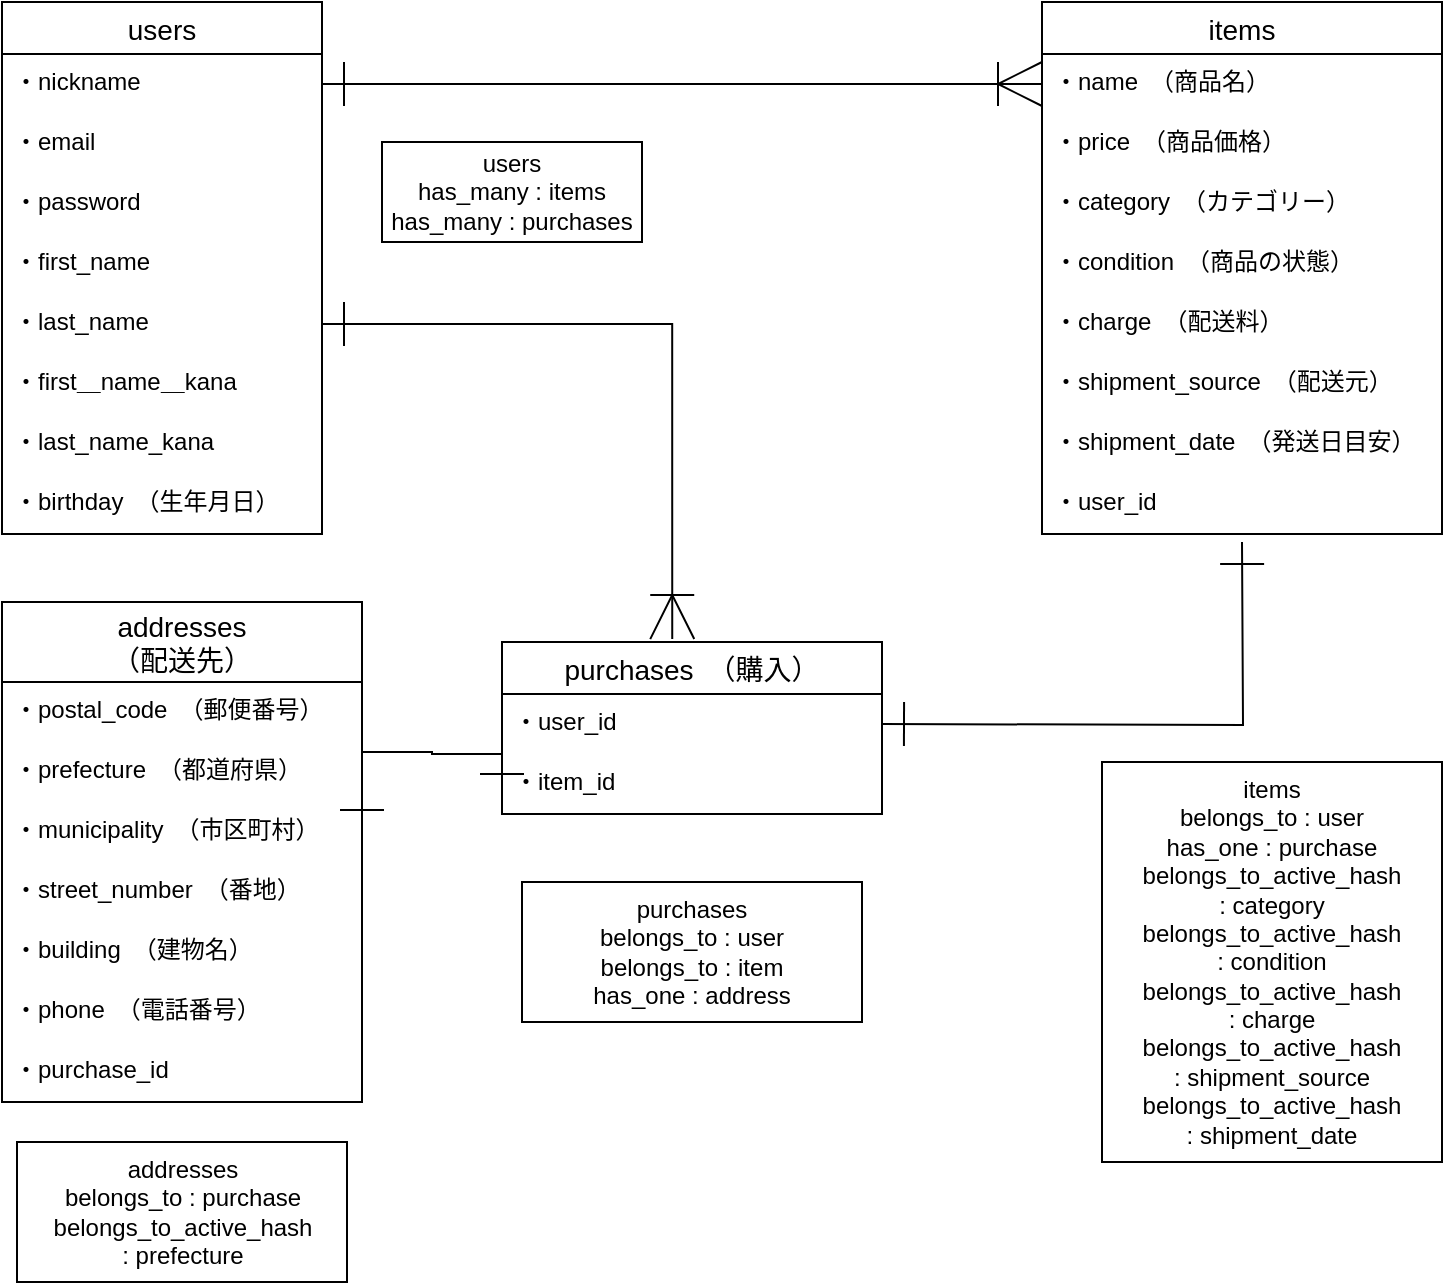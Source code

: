 <mxfile version="13.6.5">
    <diagram id="gNGeRhtpiaK9iOAoSayU" name="ページ1">
        <mxGraphModel dx="442" dy="680" grid="1" gridSize="10" guides="1" tooltips="1" connect="1" arrows="1" fold="1" page="1" pageScale="1" pageWidth="827" pageHeight="1169" math="0" shadow="0">
            <root>
                <mxCell id="0"/>
                <mxCell id="1" parent="0"/>
                <mxCell id="aeNzkKNMsiAdxfWZc97W-43" value="items" style="swimlane;fontStyle=0;childLayout=stackLayout;horizontal=1;startSize=26;horizontalStack=0;resizeParent=1;resizeParentMax=0;resizeLast=0;collapsible=1;marginBottom=0;align=center;fontSize=14;rounded=0;" parent="1" vertex="1">
                    <mxGeometry x="560" y="20" width="200" height="266" as="geometry"/>
                </mxCell>
                <mxCell id="aeNzkKNMsiAdxfWZc97W-44" value="・name　（商品名）" style="text;strokeColor=none;fillColor=none;spacingLeft=4;spacingRight=4;overflow=hidden;rotatable=0;points=[[0,0.5],[1,0.5]];portConstraint=eastwest;fontSize=12;" parent="aeNzkKNMsiAdxfWZc97W-43" vertex="1">
                    <mxGeometry y="26" width="200" height="30" as="geometry"/>
                </mxCell>
                <mxCell id="aeNzkKNMsiAdxfWZc97W-45" value="・price　（商品価格）" style="text;strokeColor=none;fillColor=none;spacingLeft=4;spacingRight=4;overflow=hidden;rotatable=0;points=[[0,0.5],[1,0.5]];portConstraint=eastwest;fontSize=12;" parent="aeNzkKNMsiAdxfWZc97W-43" vertex="1">
                    <mxGeometry y="56" width="200" height="30" as="geometry"/>
                </mxCell>
                <mxCell id="aeNzkKNMsiAdxfWZc97W-47" value="・category　（カテゴリー）" style="text;strokeColor=none;fillColor=none;spacingLeft=4;spacingRight=4;overflow=hidden;rotatable=0;points=[[0,0.5],[1,0.5]];portConstraint=eastwest;fontSize=12;" parent="aeNzkKNMsiAdxfWZc97W-43" vertex="1">
                    <mxGeometry y="86" width="200" height="30" as="geometry"/>
                </mxCell>
                <mxCell id="aeNzkKNMsiAdxfWZc97W-49" value="・condition　（商品の状態）" style="text;strokeColor=none;fillColor=none;spacingLeft=4;spacingRight=4;overflow=hidden;rotatable=0;points=[[0,0.5],[1,0.5]];portConstraint=eastwest;fontSize=12;" parent="aeNzkKNMsiAdxfWZc97W-43" vertex="1">
                    <mxGeometry y="116" width="200" height="30" as="geometry"/>
                </mxCell>
                <mxCell id="aeNzkKNMsiAdxfWZc97W-50" value="・charge　（配送料）" style="text;strokeColor=none;fillColor=none;spacingLeft=4;spacingRight=4;overflow=hidden;rotatable=0;points=[[0,0.5],[1,0.5]];portConstraint=eastwest;fontSize=12;" parent="aeNzkKNMsiAdxfWZc97W-43" vertex="1">
                    <mxGeometry y="146" width="200" height="30" as="geometry"/>
                </mxCell>
                <mxCell id="aeNzkKNMsiAdxfWZc97W-51" value="・shipment_source　（配送元）" style="text;strokeColor=none;fillColor=none;spacingLeft=4;spacingRight=4;overflow=hidden;rotatable=0;points=[[0,0.5],[1,0.5]];portConstraint=eastwest;fontSize=12;" parent="aeNzkKNMsiAdxfWZc97W-43" vertex="1">
                    <mxGeometry y="176" width="200" height="30" as="geometry"/>
                </mxCell>
                <mxCell id="aeNzkKNMsiAdxfWZc97W-52" value="・shipment_date　（発送日目安）" style="text;strokeColor=none;fillColor=none;spacingLeft=4;spacingRight=4;overflow=hidden;rotatable=0;points=[[0,0.5],[1,0.5]];portConstraint=eastwest;fontSize=12;" parent="aeNzkKNMsiAdxfWZc97W-43" vertex="1">
                    <mxGeometry y="206" width="200" height="30" as="geometry"/>
                </mxCell>
                <mxCell id="aeNzkKNMsiAdxfWZc97W-46" value="・user_id" style="text;strokeColor=none;fillColor=none;spacingLeft=4;spacingRight=4;overflow=hidden;rotatable=0;points=[[0,0.5],[1,0.5]];portConstraint=eastwest;fontSize=12;" parent="aeNzkKNMsiAdxfWZc97W-43" vertex="1">
                    <mxGeometry y="236" width="200" height="30" as="geometry"/>
                </mxCell>
                <mxCell id="34" value="users" style="swimlane;fontStyle=0;childLayout=stackLayout;horizontal=1;startSize=26;horizontalStack=0;resizeParent=1;resizeParentMax=0;resizeLast=0;collapsible=1;marginBottom=0;align=center;fontSize=14;rounded=0;verticalAlign=middle;" parent="1" vertex="1">
                    <mxGeometry x="40" y="20" width="160" height="266" as="geometry"/>
                </mxCell>
                <mxCell id="35" value="・nickname" style="text;strokeColor=none;fillColor=none;spacingLeft=4;spacingRight=4;overflow=hidden;rotatable=0;points=[[0,0.5],[1,0.5]];portConstraint=eastwest;fontSize=12;" parent="34" vertex="1">
                    <mxGeometry y="26" width="160" height="30" as="geometry"/>
                </mxCell>
                <mxCell id="36" value="・email" style="text;strokeColor=none;fillColor=none;spacingLeft=4;spacingRight=4;overflow=hidden;rotatable=0;points=[[0,0.5],[1,0.5]];portConstraint=eastwest;fontSize=12;" parent="34" vertex="1">
                    <mxGeometry y="56" width="160" height="30" as="geometry"/>
                </mxCell>
                <mxCell id="37" value="・password" style="text;strokeColor=none;fillColor=none;spacingLeft=4;spacingRight=4;overflow=hidden;rotatable=0;points=[[0,0.5],[1,0.5]];portConstraint=eastwest;fontSize=12;" parent="34" vertex="1">
                    <mxGeometry y="86" width="160" height="30" as="geometry"/>
                </mxCell>
                <mxCell id="aeNzkKNMsiAdxfWZc97W-39" value="・first_name" style="text;strokeColor=none;fillColor=none;spacingLeft=4;spacingRight=4;overflow=hidden;rotatable=0;points=[[0,0.5],[1,0.5]];portConstraint=eastwest;fontSize=12;" parent="34" vertex="1">
                    <mxGeometry y="116" width="160" height="30" as="geometry"/>
                </mxCell>
                <mxCell id="aeNzkKNMsiAdxfWZc97W-40" value="・last_name" style="text;strokeColor=none;fillColor=none;spacingLeft=4;spacingRight=4;overflow=hidden;rotatable=0;points=[[0,0.5],[1,0.5]];portConstraint=eastwest;fontSize=12;" parent="34" vertex="1">
                    <mxGeometry y="146" width="160" height="30" as="geometry"/>
                </mxCell>
                <mxCell id="45" value="・first＿name＿kana" style="text;strokeColor=none;fillColor=none;spacingLeft=4;spacingRight=4;overflow=hidden;rotatable=0;points=[[0,0.5],[1,0.5]];portConstraint=eastwest;fontSize=12;" parent="34" vertex="1">
                    <mxGeometry y="176" width="160" height="30" as="geometry"/>
                </mxCell>
                <mxCell id="46" value="・last_name_kana" style="text;strokeColor=none;fillColor=none;spacingLeft=4;spacingRight=4;overflow=hidden;rotatable=0;points=[[0,0.5],[1,0.5]];portConstraint=eastwest;fontSize=12;" parent="34" vertex="1">
                    <mxGeometry y="206" width="160" height="30" as="geometry"/>
                </mxCell>
                <mxCell id="aeNzkKNMsiAdxfWZc97W-41" value="・birthday　（生年月日）" style="text;strokeColor=none;fillColor=none;spacingLeft=4;spacingRight=4;overflow=hidden;rotatable=0;points=[[0,0.5],[1,0.5]];portConstraint=eastwest;fontSize=12;" parent="34" vertex="1">
                    <mxGeometry y="236" width="160" height="30" as="geometry"/>
                </mxCell>
                <mxCell id="aeNzkKNMsiAdxfWZc97W-66" style="edgeStyle=orthogonalEdgeStyle;rounded=0;orthogonalLoop=1;jettySize=auto;html=1;exitX=0;exitY=0.5;exitDx=0;exitDy=0;sourcePerimeterSpacing=0;endArrow=ERoneToMany;endFill=0;" parent="1" source="aeNzkKNMsiAdxfWZc97W-45" edge="1">
                    <mxGeometry relative="1" as="geometry">
                        <mxPoint x="560.333" y="91.333" as="targetPoint"/>
                    </mxGeometry>
                </mxCell>
                <mxCell id="aeNzkKNMsiAdxfWZc97W-67" style="edgeStyle=orthogonalEdgeStyle;rounded=0;orthogonalLoop=1;jettySize=auto;html=1;exitX=1;exitY=0.5;exitDx=0;exitDy=0;entryX=0;entryY=0.5;entryDx=0;entryDy=0;sourcePerimeterSpacing=0;endArrow=ERoneToMany;endFill=0;endSize=20;startArrow=ERone;startFill=0;startSize=20;" parent="1" source="35" target="aeNzkKNMsiAdxfWZc97W-44" edge="1">
                    <mxGeometry relative="1" as="geometry"/>
                </mxCell>
                <mxCell id="aeNzkKNMsiAdxfWZc97W-69" style="edgeStyle=orthogonalEdgeStyle;rounded=0;orthogonalLoop=1;jettySize=auto;html=1;exitX=1;exitY=0.5;exitDx=0;exitDy=0;entryX=0.448;entryY=-0.017;entryDx=0;entryDy=0;entryPerimeter=0;sourcePerimeterSpacing=0;endArrow=ERoneToMany;endFill=0;endSize=20;startArrow=ERone;startFill=0;startSize=20;" parent="1" source="aeNzkKNMsiAdxfWZc97W-40" target="aeNzkKNMsiAdxfWZc97W-53" edge="1">
                    <mxGeometry relative="1" as="geometry">
                        <Array as="points">
                            <mxPoint x="375" y="181"/>
                        </Array>
                    </mxGeometry>
                </mxCell>
                <mxCell id="aeNzkKNMsiAdxfWZc97W-72" value="users&lt;br&gt;has_many : items&lt;br&gt;has_many : purchases" style="whiteSpace=wrap;html=1;align=center;rounded=0;" parent="1" vertex="1">
                    <mxGeometry x="230" y="90" width="130" height="50" as="geometry"/>
                </mxCell>
                <mxCell id="aeNzkKNMsiAdxfWZc97W-74" value="purchases&lt;br&gt;belongs_to : user&lt;br&gt;belongs_to : item&lt;br&gt;has_one : address" style="whiteSpace=wrap;html=1;align=center;rounded=0;" parent="1" vertex="1">
                    <mxGeometry x="300" y="460" width="170" height="70" as="geometry"/>
                </mxCell>
                <mxCell id="aeNzkKNMsiAdxfWZc97W-75" value="addresses&lt;br&gt;belongs_to : purchase&lt;br&gt;belongs_to_active_hash&lt;br&gt;: prefecture" style="whiteSpace=wrap;html=1;align=center;rounded=0;" parent="1" vertex="1">
                    <mxGeometry x="47.5" y="590" width="165" height="70" as="geometry"/>
                </mxCell>
                <mxCell id="41" style="edgeStyle=orthogonalEdgeStyle;rounded=0;orthogonalLoop=1;jettySize=auto;html=1;exitX=1;exitY=0.5;exitDx=0;exitDy=0;endArrow=ERone;endFill=0;endSize=20;startArrow=ERone;startFill=0;startSize=20;" parent="1" edge="1">
                    <mxGeometry relative="1" as="geometry">
                        <mxPoint x="660" y="290" as="targetPoint"/>
                        <mxPoint x="480" y="381" as="sourcePoint"/>
                    </mxGeometry>
                </mxCell>
                <mxCell id="43" style="edgeStyle=orthogonalEdgeStyle;rounded=0;orthogonalLoop=1;jettySize=auto;html=1;exitX=1;exitY=0.5;exitDx=0;exitDy=0;startArrow=ERone;startFill=0;startSize=20;endArrow=ERone;endFill=0;endSize=20;" parent="1" source="aeNzkKNMsiAdxfWZc97W-61" edge="1">
                    <mxGeometry relative="1" as="geometry">
                        <mxPoint x="290" y="395" as="targetPoint"/>
                        <Array as="points">
                            <mxPoint x="255" y="395"/>
                            <mxPoint x="255" y="396"/>
                        </Array>
                    </mxGeometry>
                </mxCell>
                <mxCell id="aeNzkKNMsiAdxfWZc97W-57" value="addresses&#10;（配送先）" style="swimlane;fontStyle=0;childLayout=stackLayout;horizontal=1;startSize=40;horizontalStack=0;resizeParent=1;resizeParentMax=0;resizeLast=0;collapsible=1;marginBottom=0;align=center;fontSize=14;rounded=0;" parent="1" vertex="1">
                    <mxGeometry x="40" y="320" width="180" height="250" as="geometry"/>
                </mxCell>
                <mxCell id="aeNzkKNMsiAdxfWZc97W-58" value="・postal_code　（郵便番号）" style="text;strokeColor=none;fillColor=none;spacingLeft=4;spacingRight=4;overflow=hidden;rotatable=0;points=[[0,0.5],[1,0.5]];portConstraint=eastwest;fontSize=12;" parent="aeNzkKNMsiAdxfWZc97W-57" vertex="1">
                    <mxGeometry y="40" width="180" height="30" as="geometry"/>
                </mxCell>
                <mxCell id="aeNzkKNMsiAdxfWZc97W-59" value="・prefecture　（都道府県）" style="text;strokeColor=none;fillColor=none;spacingLeft=4;spacingRight=4;overflow=hidden;rotatable=0;points=[[0,0.5],[1,0.5]];portConstraint=eastwest;fontSize=12;" parent="aeNzkKNMsiAdxfWZc97W-57" vertex="1">
                    <mxGeometry y="70" width="180" height="30" as="geometry"/>
                </mxCell>
                <mxCell id="aeNzkKNMsiAdxfWZc97W-61" value="・municipality　（市区町村）" style="text;strokeColor=none;fillColor=none;spacingLeft=4;spacingRight=4;overflow=hidden;rotatable=0;points=[[0,0.5],[1,0.5]];portConstraint=eastwest;fontSize=12;" parent="aeNzkKNMsiAdxfWZc97W-57" vertex="1">
                    <mxGeometry y="100" width="180" height="30" as="geometry"/>
                </mxCell>
                <mxCell id="aeNzkKNMsiAdxfWZc97W-62" value="・street_number　（番地）" style="text;strokeColor=none;fillColor=none;spacingLeft=4;spacingRight=4;overflow=hidden;rotatable=0;points=[[0,0.5],[1,0.5]];portConstraint=eastwest;fontSize=12;" parent="aeNzkKNMsiAdxfWZc97W-57" vertex="1">
                    <mxGeometry y="130" width="180" height="30" as="geometry"/>
                </mxCell>
                <mxCell id="aeNzkKNMsiAdxfWZc97W-63" value="・building　（建物名）" style="text;strokeColor=none;fillColor=none;spacingLeft=4;spacingRight=4;overflow=hidden;rotatable=0;points=[[0,0.5],[1,0.5]];portConstraint=eastwest;fontSize=12;" parent="aeNzkKNMsiAdxfWZc97W-57" vertex="1">
                    <mxGeometry y="160" width="180" height="30" as="geometry"/>
                </mxCell>
                <mxCell id="aeNzkKNMsiAdxfWZc97W-60" value="・phone　（電話番号）" style="text;strokeColor=none;fillColor=none;spacingLeft=4;spacingRight=4;overflow=hidden;rotatable=0;points=[[0,0.5],[1,0.5]];portConstraint=eastwest;fontSize=12;" parent="aeNzkKNMsiAdxfWZc97W-57" vertex="1">
                    <mxGeometry y="190" width="180" height="30" as="geometry"/>
                </mxCell>
                <mxCell id="44" value="・purchase_id" style="text;strokeColor=none;fillColor=none;spacingLeft=4;spacingRight=4;overflow=hidden;rotatable=0;points=[[0,0.5],[1,0.5]];portConstraint=eastwest;fontSize=12;" parent="aeNzkKNMsiAdxfWZc97W-57" vertex="1">
                    <mxGeometry y="220" width="180" height="30" as="geometry"/>
                </mxCell>
                <mxCell id="aeNzkKNMsiAdxfWZc97W-53" value="purchases　（購入）" style="swimlane;fontStyle=0;childLayout=stackLayout;horizontal=1;startSize=26;horizontalStack=0;resizeParent=1;resizeParentMax=0;resizeLast=0;collapsible=1;marginBottom=0;align=center;fontSize=14;rounded=0;" parent="1" vertex="1">
                    <mxGeometry x="290" y="340" width="190" height="86" as="geometry"/>
                </mxCell>
                <mxCell id="aeNzkKNMsiAdxfWZc97W-55" value="・user_id" style="text;strokeColor=none;fillColor=none;spacingLeft=4;spacingRight=4;overflow=hidden;rotatable=0;points=[[0,0.5],[1,0.5]];portConstraint=eastwest;fontSize=12;" parent="aeNzkKNMsiAdxfWZc97W-53" vertex="1">
                    <mxGeometry y="26" width="190" height="30" as="geometry"/>
                </mxCell>
                <mxCell id="aeNzkKNMsiAdxfWZc97W-56" value="・item_id" style="text;strokeColor=none;fillColor=none;spacingLeft=4;spacingRight=4;overflow=hidden;rotatable=0;points=[[0,0.5],[1,0.5]];portConstraint=eastwest;fontSize=12;" parent="aeNzkKNMsiAdxfWZc97W-53" vertex="1">
                    <mxGeometry y="56" width="190" height="30" as="geometry"/>
                </mxCell>
                <mxCell id="47" style="edgeStyle=orthogonalEdgeStyle;rounded=0;orthogonalLoop=1;jettySize=auto;html=1;exitX=0.5;exitY=1;exitDx=0;exitDy=0;" parent="1" edge="1">
                    <mxGeometry relative="1" as="geometry">
                        <mxPoint x="662" y="480" as="sourcePoint"/>
                        <mxPoint x="662" y="480" as="targetPoint"/>
                    </mxGeometry>
                </mxCell>
                <mxCell id="48" value="items&lt;br&gt;belongs_to : user&lt;br&gt;has_one : purchase&lt;br&gt;belongs_to_active_hash&lt;br&gt;: category&lt;br&gt;belongs_to_active_hash&lt;br&gt;: condition&lt;br&gt;belongs_to_active_hash&lt;br&gt;: charge&lt;br&gt;belongs_to_active_hash&lt;br&gt;: shipment_source&lt;br&gt;belongs_to_active_hash&lt;br&gt;: shipment_date" style="whiteSpace=wrap;html=1;align=center;" parent="1" vertex="1">
                    <mxGeometry x="590" y="400" width="170" height="200" as="geometry"/>
                </mxCell>
            </root>
        </mxGraphModel>
    </diagram>
</mxfile>